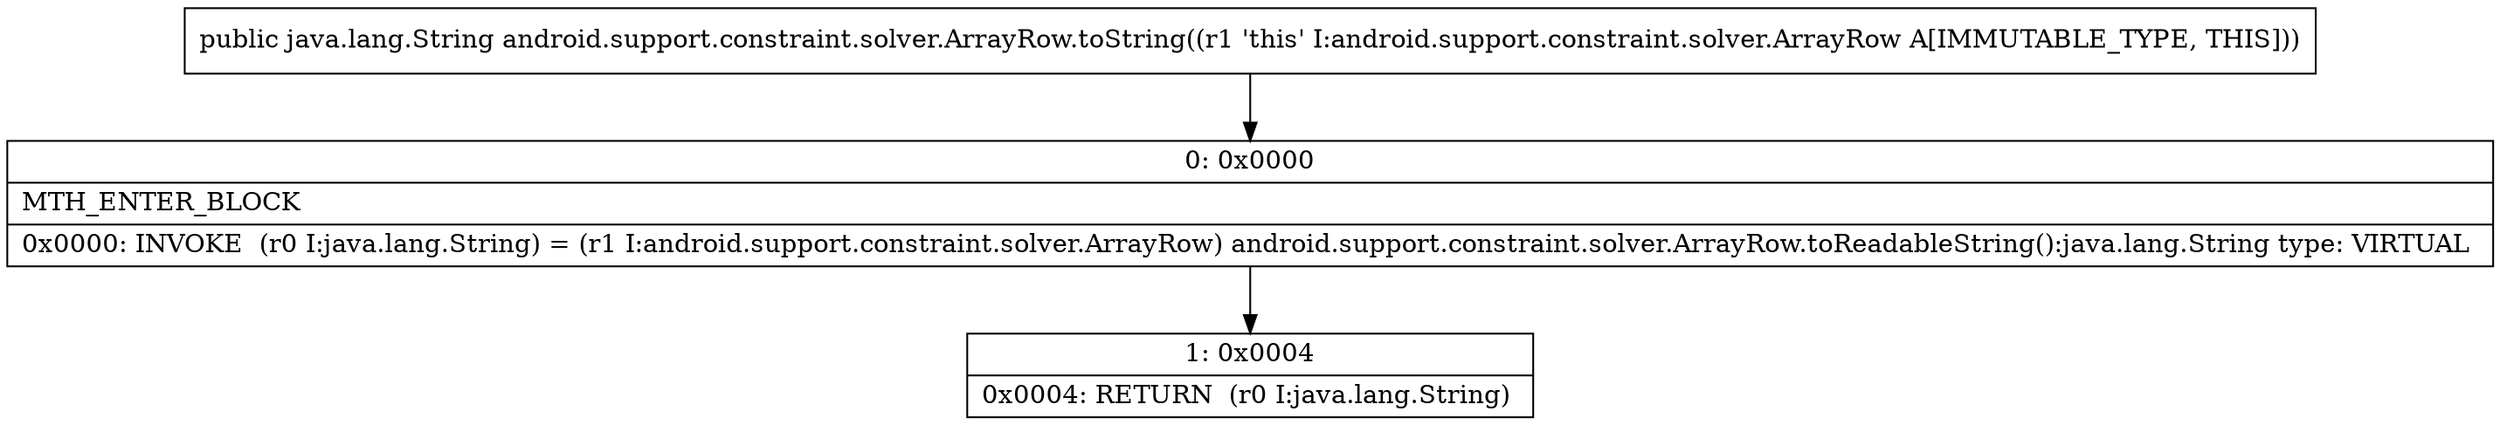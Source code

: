 digraph "CFG forandroid.support.constraint.solver.ArrayRow.toString()Ljava\/lang\/String;" {
Node_0 [shape=record,label="{0\:\ 0x0000|MTH_ENTER_BLOCK\l|0x0000: INVOKE  (r0 I:java.lang.String) = (r1 I:android.support.constraint.solver.ArrayRow) android.support.constraint.solver.ArrayRow.toReadableString():java.lang.String type: VIRTUAL \l}"];
Node_1 [shape=record,label="{1\:\ 0x0004|0x0004: RETURN  (r0 I:java.lang.String) \l}"];
MethodNode[shape=record,label="{public java.lang.String android.support.constraint.solver.ArrayRow.toString((r1 'this' I:android.support.constraint.solver.ArrayRow A[IMMUTABLE_TYPE, THIS])) }"];
MethodNode -> Node_0;
Node_0 -> Node_1;
}

